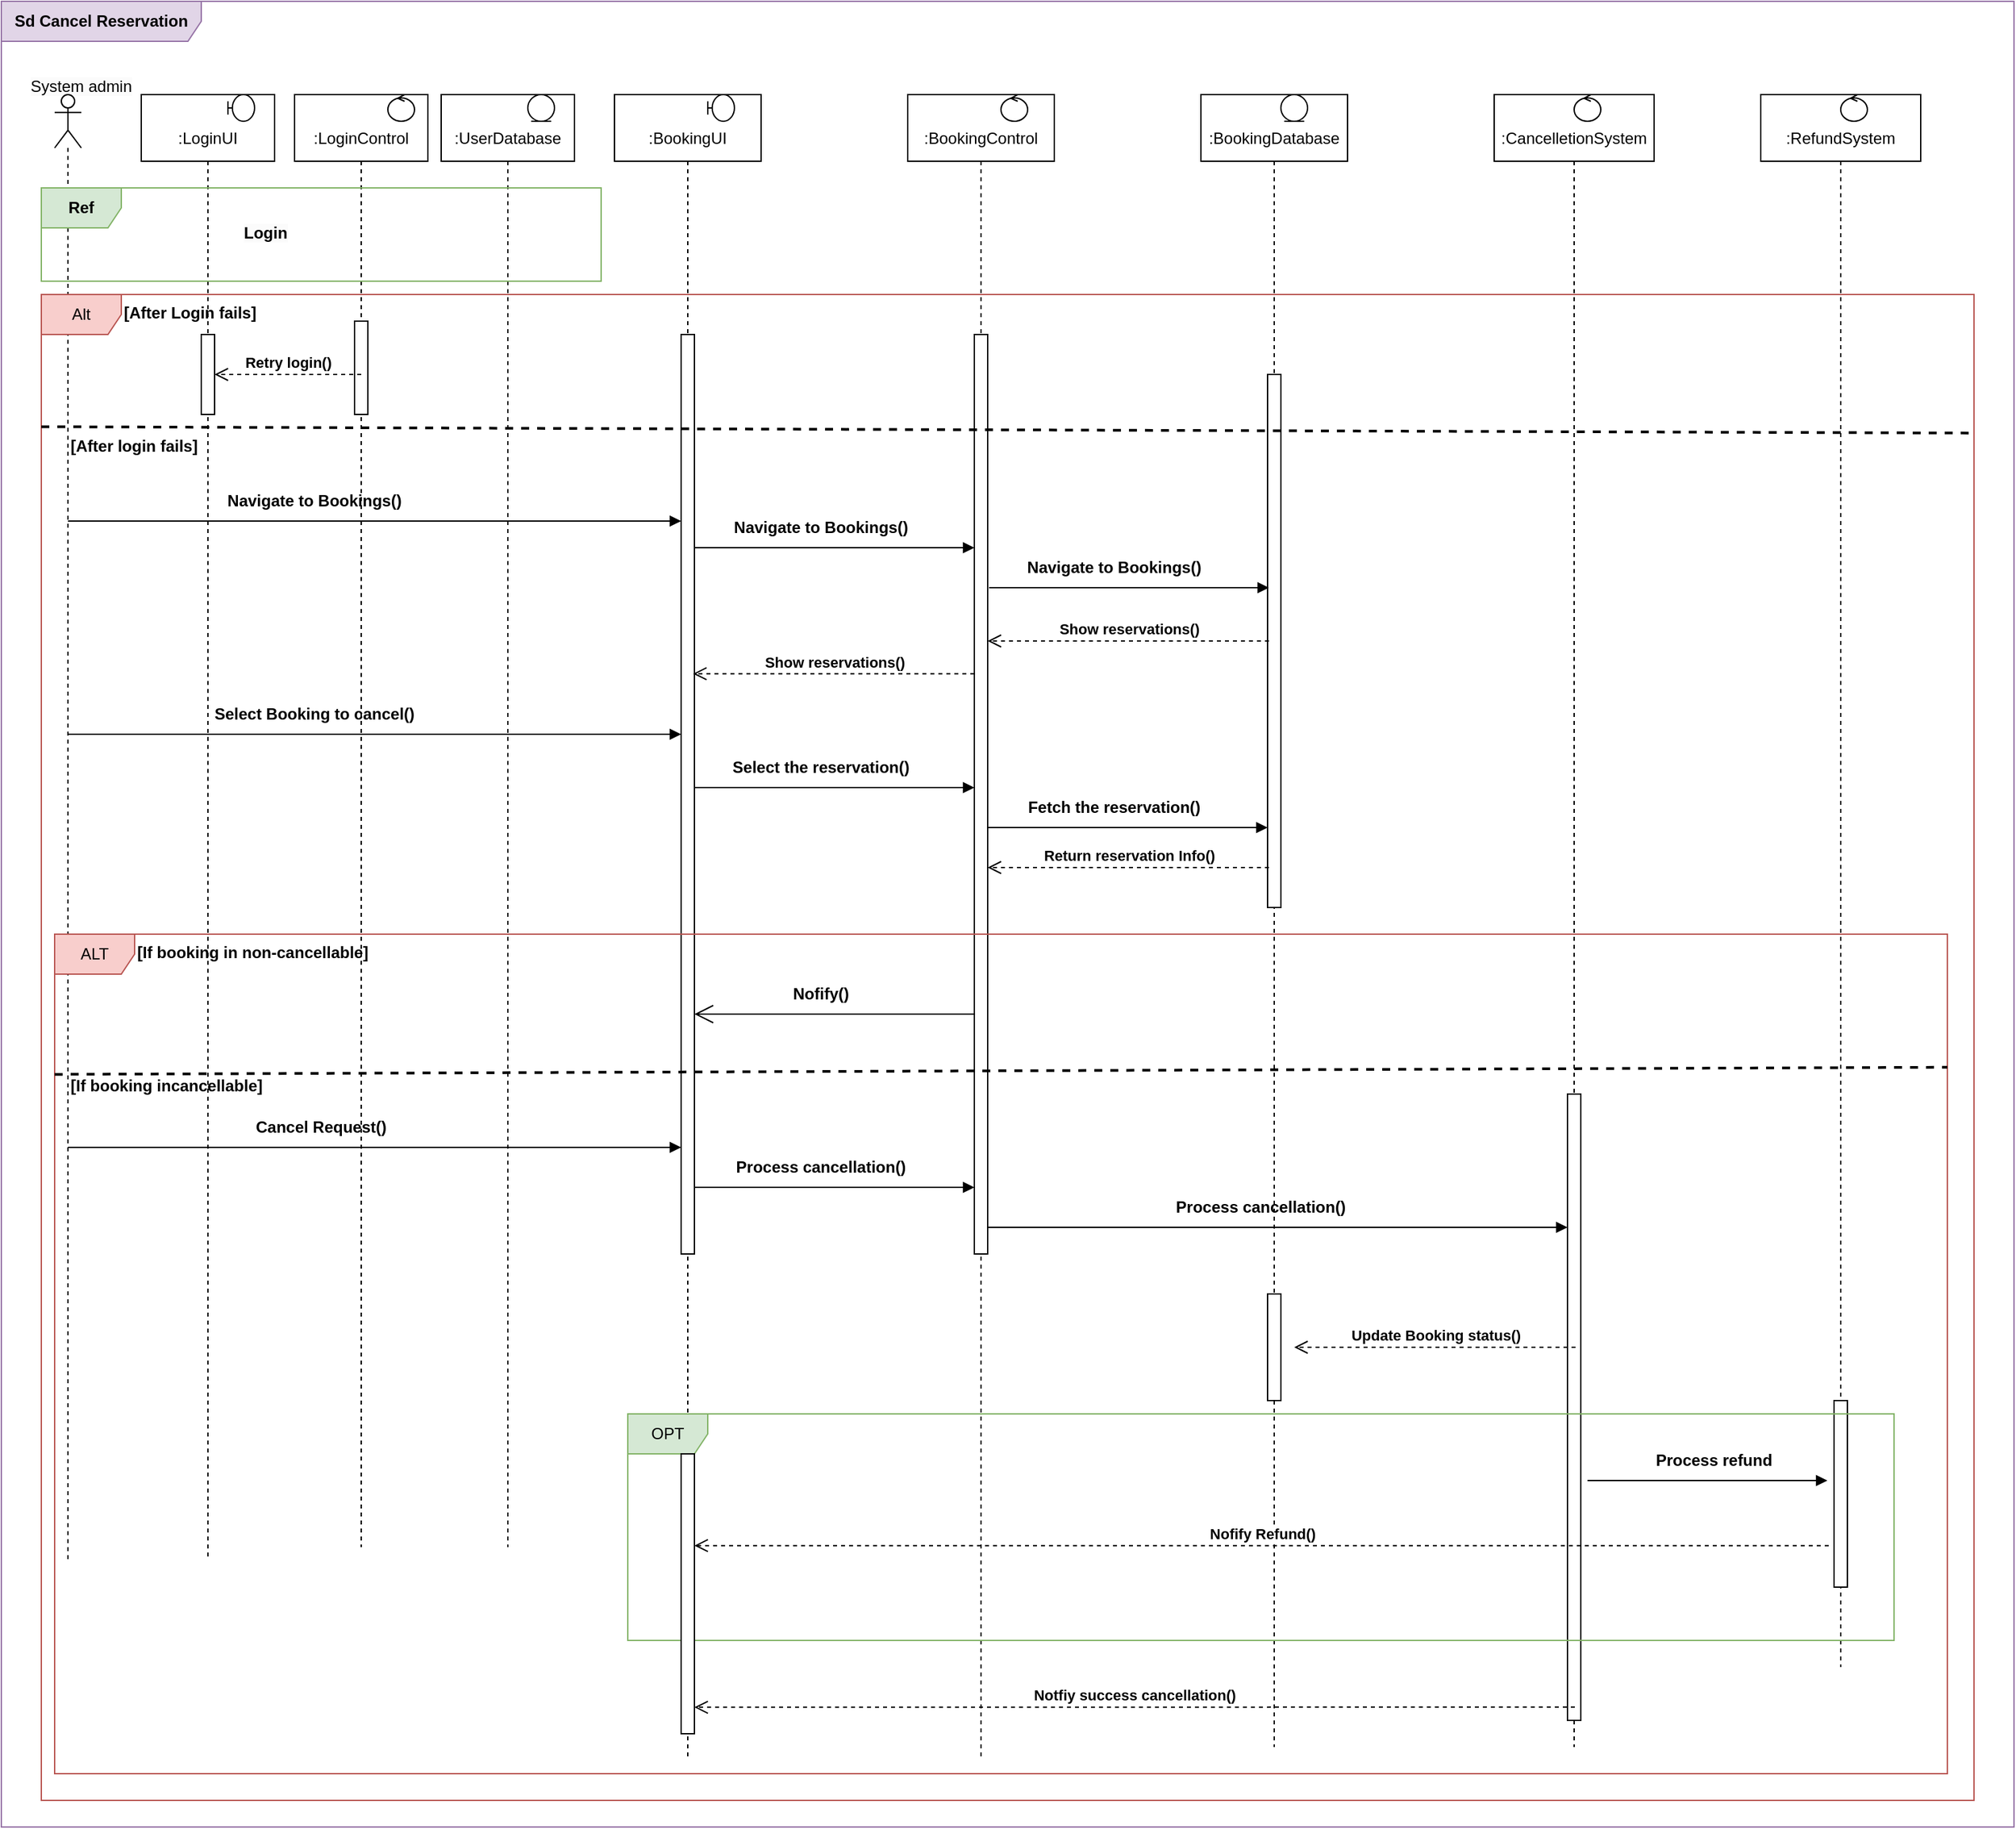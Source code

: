 <mxfile version="24.7.16">
  <diagram name="Page-1" id="2YBvvXClWsGukQMizWep">
    <mxGraphModel dx="2100" dy="1114" grid="1" gridSize="10" guides="1" tooltips="1" connect="1" arrows="1" fold="1" page="1" pageScale="1" pageWidth="850" pageHeight="1100" math="0" shadow="0">
      <root>
        <mxCell id="0" />
        <mxCell id="1" parent="0" />
        <mxCell id="lgK2NmUeRGi96CaiP3lb-1" value="&lt;div&gt;&lt;br&gt;&lt;/div&gt;:LoginUI" style="shape=umlLifeline;perimeter=lifelinePerimeter;whiteSpace=wrap;html=1;container=0;dropTarget=0;collapsible=0;recursiveResize=0;outlineConnect=0;portConstraint=eastwest;newEdgeStyle={&quot;edgeStyle&quot;:&quot;elbowEdgeStyle&quot;,&quot;elbow&quot;:&quot;vertical&quot;,&quot;curved&quot;:0,&quot;rounded&quot;:0};size=50;" vertex="1" parent="1">
          <mxGeometry x="115" y="110" width="100" height="1100" as="geometry" />
        </mxCell>
        <mxCell id="lgK2NmUeRGi96CaiP3lb-2" value="&lt;div&gt;&lt;br&gt;&lt;/div&gt;:LoginControl" style="shape=umlLifeline;perimeter=lifelinePerimeter;whiteSpace=wrap;html=1;container=0;dropTarget=0;collapsible=0;recursiveResize=0;outlineConnect=0;portConstraint=eastwest;newEdgeStyle={&quot;edgeStyle&quot;:&quot;elbowEdgeStyle&quot;,&quot;elbow&quot;:&quot;vertical&quot;,&quot;curved&quot;:0,&quot;rounded&quot;:0};size=50;" vertex="1" parent="1">
          <mxGeometry x="230" y="110" width="100" height="1090" as="geometry" />
        </mxCell>
        <mxCell id="lgK2NmUeRGi96CaiP3lb-60" value="" style="html=1;points=[[0,0,0,0,5],[0,1,0,0,-5],[1,0,0,0,5],[1,1,0,0,-5]];perimeter=orthogonalPerimeter;outlineConnect=0;targetShapes=umlLifeline;portConstraint=eastwest;newEdgeStyle={&quot;curved&quot;:0,&quot;rounded&quot;:0};" vertex="1" parent="lgK2NmUeRGi96CaiP3lb-2">
          <mxGeometry x="45" y="170" width="10" height="70" as="geometry" />
        </mxCell>
        <mxCell id="lgK2NmUeRGi96CaiP3lb-3" value="&lt;b&gt;Sd Cancel Reservation&lt;/b&gt;" style="shape=umlFrame;whiteSpace=wrap;html=1;pointerEvents=0;width=150;height=30;fillColor=#e1d5e7;strokeColor=#9673a6;" vertex="1" parent="1">
          <mxGeometry x="10" y="40" width="1510" height="1370" as="geometry" />
        </mxCell>
        <mxCell id="lgK2NmUeRGi96CaiP3lb-4" value="&lt;span style=&quot;color: rgb(0, 0, 0); font-family: Helvetica; font-size: 12px; font-style: normal; font-variant-ligatures: normal; font-variant-caps: normal; font-weight: 400; letter-spacing: normal; orphans: 2; text-align: center; text-indent: 0px; text-transform: none; widows: 2; word-spacing: 0px; -webkit-text-stroke-width: 0px; white-space: nowrap; background-color: rgb(251, 251, 251); text-decoration-thickness: initial; text-decoration-style: initial; text-decoration-color: initial; display: inline !important; float: none;&quot;&gt;System admin&lt;/span&gt;" style="text;whiteSpace=wrap;html=1;" vertex="1" parent="1">
          <mxGeometry x="30" y="90" width="85" height="40" as="geometry" />
        </mxCell>
        <mxCell id="lgK2NmUeRGi96CaiP3lb-5" value="" style="shape=umlBoundary;whiteSpace=wrap;html=1;" vertex="1" parent="1">
          <mxGeometry x="180" y="110" width="20" height="20" as="geometry" />
        </mxCell>
        <mxCell id="lgK2NmUeRGi96CaiP3lb-6" value="" style="ellipse;shape=umlControl;whiteSpace=wrap;html=1;" vertex="1" parent="1">
          <mxGeometry x="300" y="110" width="20" height="20" as="geometry" />
        </mxCell>
        <mxCell id="lgK2NmUeRGi96CaiP3lb-7" value="" style="shape=umlLifeline;perimeter=lifelinePerimeter;whiteSpace=wrap;html=1;container=1;dropTarget=0;collapsible=0;recursiveResize=0;outlineConnect=0;portConstraint=eastwest;newEdgeStyle={&quot;curved&quot;:0,&quot;rounded&quot;:0};participant=umlActor;" vertex="1" parent="1">
          <mxGeometry x="50" y="110" width="20" height="1100" as="geometry" />
        </mxCell>
        <mxCell id="lgK2NmUeRGi96CaiP3lb-8" value="&lt;div&gt;&lt;br&gt;&lt;/div&gt;:UserDatabase" style="shape=umlLifeline;perimeter=lifelinePerimeter;whiteSpace=wrap;html=1;container=0;dropTarget=0;collapsible=0;recursiveResize=0;outlineConnect=0;portConstraint=eastwest;newEdgeStyle={&quot;edgeStyle&quot;:&quot;elbowEdgeStyle&quot;,&quot;elbow&quot;:&quot;vertical&quot;,&quot;curved&quot;:0,&quot;rounded&quot;:0};size=50;" vertex="1" parent="1">
          <mxGeometry x="340" y="110" width="100" height="1090" as="geometry" />
        </mxCell>
        <mxCell id="lgK2NmUeRGi96CaiP3lb-9" value="" style="ellipse;shape=umlEntity;whiteSpace=wrap;html=1;container=0;" vertex="1" parent="1">
          <mxGeometry x="405" y="110" width="20" height="20" as="geometry" />
        </mxCell>
        <mxCell id="lgK2NmUeRGi96CaiP3lb-10" value="&lt;b&gt;Ref&lt;/b&gt;" style="shape=umlFrame;whiteSpace=wrap;html=1;pointerEvents=0;fillColor=#d5e8d4;strokeColor=#82b366;" vertex="1" parent="1">
          <mxGeometry x="40" y="180" width="420" height="70" as="geometry" />
        </mxCell>
        <mxCell id="lgK2NmUeRGi96CaiP3lb-11" value="&lt;span style=&quot;color: rgb(0, 0, 0); font-family: Helvetica; font-size: 12px; font-style: normal; font-variant-ligatures: normal; font-variant-caps: normal; font-weight: 700; letter-spacing: normal; orphans: 2; text-align: center; text-indent: 0px; text-transform: none; widows: 2; word-spacing: 0px; -webkit-text-stroke-width: 0px; white-space: nowrap; background-color: rgb(251, 251, 251); text-decoration-thickness: initial; text-decoration-style: initial; text-decoration-color: initial; display: inline !important; float: none;&quot;&gt;Login&lt;/span&gt;" style="text;whiteSpace=wrap;html=1;" vertex="1" parent="1">
          <mxGeometry x="190" y="200" width="130" height="40" as="geometry" />
        </mxCell>
        <mxCell id="lgK2NmUeRGi96CaiP3lb-12" value="&lt;div&gt;&lt;span style=&quot;color: rgba(0, 0, 0, 0); font-family: monospace; font-size: 0px; text-align: start; text-wrap: nowrap;&quot;&gt;%3CmxGraphModel%3E%3Croot%3E%3CmxCell%20id%3D%220%22%2F%3E%3CmxCell%20id%3D%221%22%20parent%3D%220%22%2F%3E%3CmxCell%20id%3D%222%22%20value%3D%22%22%20style%3D%22shape%3DumlBoundary%3BwhiteSpace%3Dwrap%3Bhtml%3D1%3B%22%20vertex%3D%221%22%20parent%3D%221%22%3E%3CmxGeometry%20x%3D%22180%22%20y%3D%22110%22%20width%3D%2220%22%20height%3D%2220%22%20as%3D%22geometry%22%2F%3E%3C%2FmxCell%3E%3C%2Froot%3E%3C%2FmxGraphModel%3E&lt;/span&gt;&lt;br&gt;&lt;/div&gt;:BookingUI&lt;div&gt;&lt;/div&gt;" style="shape=umlLifeline;perimeter=lifelinePerimeter;whiteSpace=wrap;html=1;container=0;dropTarget=0;collapsible=0;recursiveResize=0;outlineConnect=0;portConstraint=eastwest;newEdgeStyle={&quot;edgeStyle&quot;:&quot;elbowEdgeStyle&quot;,&quot;elbow&quot;:&quot;vertical&quot;,&quot;curved&quot;:0,&quot;rounded&quot;:0};size=50;" vertex="1" parent="1">
          <mxGeometry x="470" y="110" width="110" height="1250" as="geometry" />
        </mxCell>
        <mxCell id="lgK2NmUeRGi96CaiP3lb-13" value="" style="html=1;points=[[0,0,0,0,5],[0,1,0,0,-5],[1,0,0,0,5],[1,1,0,0,-5]];perimeter=orthogonalPerimeter;outlineConnect=0;targetShapes=umlLifeline;portConstraint=eastwest;newEdgeStyle={&quot;curved&quot;:0,&quot;rounded&quot;:0};" vertex="1" parent="lgK2NmUeRGi96CaiP3lb-12">
          <mxGeometry x="50" y="180" width="10" height="690" as="geometry" />
        </mxCell>
        <mxCell id="lgK2NmUeRGi96CaiP3lb-14" value="" style="shape=umlBoundary;whiteSpace=wrap;html=1;" vertex="1" parent="1">
          <mxGeometry x="540" y="110" width="20" height="20" as="geometry" />
        </mxCell>
        <mxCell id="lgK2NmUeRGi96CaiP3lb-15" value="&lt;div&gt;&lt;span style=&quot;color: rgba(0, 0, 0, 0); font-family: monospace; font-size: 0px; text-align: start; text-wrap: nowrap;&quot;&gt;%3CmxGraphModel%3E%3Croot%3E%3CmxCell%20id%3D%220%22%2F%3E%3CmxCell%20id%3D%221%22%20parent%3D%220%22%2F%3E%3CmxCell%20id%3D%222%22%20value%3D%22%22%20style%3D%22shape%3DumlBoundary%3BwhiteSpace%3Dwrap%3Bhtml%3D1%3B%22%20vertex%3D%221%22%20parent%3D%221%22%3E%3CmxGeometry%20x%3D%22180%22%20y%3D%22110%22%20width%3D%2220%22%20height%3D%2220%22%20as%3D%22geometry%22%2F%3E%3C%2FmxCell%3E%3C%2Froot%3E%3C%2FmxGraphModel%3E&lt;/span&gt;&lt;br&gt;&lt;/div&gt;:BookingControl&lt;div&gt;&lt;/div&gt;" style="shape=umlLifeline;perimeter=lifelinePerimeter;whiteSpace=wrap;html=1;container=0;dropTarget=0;collapsible=0;recursiveResize=0;outlineConnect=0;portConstraint=eastwest;newEdgeStyle={&quot;edgeStyle&quot;:&quot;elbowEdgeStyle&quot;,&quot;elbow&quot;:&quot;vertical&quot;,&quot;curved&quot;:0,&quot;rounded&quot;:0};size=50;" vertex="1" parent="1">
          <mxGeometry x="690" y="110" width="110" height="1250" as="geometry" />
        </mxCell>
        <mxCell id="lgK2NmUeRGi96CaiP3lb-16" value="" style="html=1;points=[[0,0,0,0,5],[0,1,0,0,-5],[1,0,0,0,5],[1,1,0,0,-5]];perimeter=orthogonalPerimeter;outlineConnect=0;targetShapes=umlLifeline;portConstraint=eastwest;newEdgeStyle={&quot;curved&quot;:0,&quot;rounded&quot;:0};" vertex="1" parent="lgK2NmUeRGi96CaiP3lb-15">
          <mxGeometry x="50" y="180" width="10" height="690" as="geometry" />
        </mxCell>
        <mxCell id="lgK2NmUeRGi96CaiP3lb-17" value="&lt;div&gt;&lt;span style=&quot;color: rgba(0, 0, 0, 0); font-family: monospace; font-size: 0px; text-align: start; text-wrap: nowrap;&quot;&gt;%3CmxGraphModel%3E%3Croot%3E%3CmxCell%20id%3D%220%22%2F%3E%3CmxCell%20id%3D%221%22%20parent%3D%220%22%2F%3E%3CmxCell%20id%3D%222%22%20value%3D%22%22%20style%3D%22shape%3DumlBoundary%3BwhiteSpace%3Dwrap%3Bhtml%3D1%3B%22%20vertex%3D%221%22%20parent%3D%221%22%3E%3CmxGeometry%20x%3D%22180%22%20y%3D%22110%22%20width%3D%2220%22%20height%3D%2220%22%20as%3D%22geometry%22%2F%3E%3C%2FmxCell%3E%3C%2Froot%3E%3C%2FmxGraphModel%3E&lt;/span&gt;&lt;br&gt;&lt;/div&gt;:BookingDatabase&lt;div&gt;&lt;/div&gt;" style="shape=umlLifeline;perimeter=lifelinePerimeter;whiteSpace=wrap;html=1;container=0;dropTarget=0;collapsible=0;recursiveResize=0;outlineConnect=0;portConstraint=eastwest;newEdgeStyle={&quot;edgeStyle&quot;:&quot;elbowEdgeStyle&quot;,&quot;elbow&quot;:&quot;vertical&quot;,&quot;curved&quot;:0,&quot;rounded&quot;:0};size=50;" vertex="1" parent="1">
          <mxGeometry x="910" y="110" width="110" height="1240" as="geometry" />
        </mxCell>
        <mxCell id="lgK2NmUeRGi96CaiP3lb-18" value="" style="html=1;points=[[0,0,0,0,5],[0,1,0,0,-5],[1,0,0,0,5],[1,1,0,0,-5]];perimeter=orthogonalPerimeter;outlineConnect=0;targetShapes=umlLifeline;portConstraint=eastwest;newEdgeStyle={&quot;curved&quot;:0,&quot;rounded&quot;:0};" vertex="1" parent="lgK2NmUeRGi96CaiP3lb-17">
          <mxGeometry x="50" y="210" width="10" height="400" as="geometry" />
        </mxCell>
        <mxCell id="lgK2NmUeRGi96CaiP3lb-19" value="" style="ellipse;shape=umlEntity;whiteSpace=wrap;html=1;container=0;" vertex="1" parent="1">
          <mxGeometry x="970" y="110" width="20" height="20" as="geometry" />
        </mxCell>
        <mxCell id="lgK2NmUeRGi96CaiP3lb-20" value="" style="ellipse;shape=umlControl;whiteSpace=wrap;html=1;" vertex="1" parent="1">
          <mxGeometry x="760" y="110" width="20" height="20" as="geometry" />
        </mxCell>
        <mxCell id="lgK2NmUeRGi96CaiP3lb-55" value="Alt" style="shape=umlFrame;whiteSpace=wrap;html=1;pointerEvents=0;fillColor=#f8cecc;strokeColor=#b85450;" vertex="1" parent="1">
          <mxGeometry x="40" y="260" width="1450" height="1130" as="geometry" />
        </mxCell>
        <mxCell id="lgK2NmUeRGi96CaiP3lb-56" value="" style="endArrow=none;dashed=1;html=1;rounded=0;fontStyle=1;labelBorderColor=none;textShadow=0;verticalAlign=middle;fontSize=18;strokeWidth=2;entryX=0.999;entryY=0.092;entryDx=0;entryDy=0;entryPerimeter=0;" edge="1" parent="1" target="lgK2NmUeRGi96CaiP3lb-55">
          <mxGeometry width="50" height="50" relative="1" as="geometry">
            <mxPoint x="40" y="359.2" as="sourcePoint" />
            <mxPoint x="344" y="360" as="targetPoint" />
          </mxGeometry>
        </mxCell>
        <mxCell id="lgK2NmUeRGi96CaiP3lb-57" value="&lt;div style=&quot;text-align: center;&quot;&gt;&lt;span style=&quot;text-wrap: nowrap;&quot;&gt;[After Login fails]&lt;/span&gt;&lt;/div&gt;" style="text;whiteSpace=wrap;html=1;fontStyle=1" vertex="1" parent="1">
          <mxGeometry x="100" y="260" width="60" height="40" as="geometry" />
        </mxCell>
        <mxCell id="lgK2NmUeRGi96CaiP3lb-58" value="&lt;b&gt;Retry login()&lt;/b&gt;" style="html=1;verticalAlign=bottom;endArrow=open;dashed=1;endSize=8;curved=0;rounded=0;" edge="1" parent="1">
          <mxGeometry relative="1" as="geometry">
            <mxPoint x="280" y="320" as="sourcePoint" />
            <mxPoint x="170" y="320" as="targetPoint" />
          </mxGeometry>
        </mxCell>
        <mxCell id="lgK2NmUeRGi96CaiP3lb-59" value="&lt;div style=&quot;text-align: center;&quot;&gt;&lt;span style=&quot;text-wrap: nowrap;&quot;&gt;[After login fails]&lt;/span&gt;&lt;/div&gt;" style="text;whiteSpace=wrap;html=1;fontStyle=1" vertex="1" parent="1">
          <mxGeometry x="60" y="360" width="60" height="40" as="geometry" />
        </mxCell>
        <mxCell id="lgK2NmUeRGi96CaiP3lb-61" value="" style="html=1;points=[[0,0,0,0,5],[0,1,0,0,-5],[1,0,0,0,5],[1,1,0,0,-5]];perimeter=orthogonalPerimeter;outlineConnect=0;targetShapes=umlLifeline;portConstraint=eastwest;newEdgeStyle={&quot;curved&quot;:0,&quot;rounded&quot;:0};" vertex="1" parent="1">
          <mxGeometry x="160" y="290" width="10" height="60" as="geometry" />
        </mxCell>
        <mxCell id="lgK2NmUeRGi96CaiP3lb-63" value="&lt;div&gt;&lt;span style=&quot;color: rgba(0, 0, 0, 0); font-family: monospace; font-size: 0px; text-align: start; text-wrap: nowrap;&quot;&gt;%3CmxGraphModel%3E%3Croot%3E%3CmxCell%20id%3D%220%22%2F%3E%3CmxCell%20id%3D%221%22%20parent%3D%220%22%2F%3E%3CmxCell%20id%3D%222%22%20value%3D%22%22%20style%3D%22shape%3DumlBoundary%3BwhiteSpace%3Dwrap%3Bhtml%3D1%3B%22%20vertex%3D%221%22%20parent%3D%221%22%3E%3CmxGeometry%20x%3D%22180%22%20y%3D%22110%22%20width%3D%2220%22%20height%3D%2220%22%20as%3D%22geometry%22%2F%3E%3C%2FmxCell%3E%3C%2Froot%3E%3C%2FmxGraphModel%3E&lt;/span&gt;&lt;br&gt;&lt;/div&gt;:CancelletionSystem&lt;div&gt;&lt;/div&gt;" style="shape=umlLifeline;perimeter=lifelinePerimeter;whiteSpace=wrap;html=1;container=0;dropTarget=0;collapsible=0;recursiveResize=0;outlineConnect=0;portConstraint=eastwest;newEdgeStyle={&quot;edgeStyle&quot;:&quot;elbowEdgeStyle&quot;,&quot;elbow&quot;:&quot;vertical&quot;,&quot;curved&quot;:0,&quot;rounded&quot;:0};size=50;" vertex="1" parent="1">
          <mxGeometry x="1130" y="110" width="120" height="1240" as="geometry" />
        </mxCell>
        <mxCell id="lgK2NmUeRGi96CaiP3lb-64" value="" style="html=1;points=[[0,0,0,0,5],[0,1,0,0,-5],[1,0,0,0,5],[1,1,0,0,-5]];perimeter=orthogonalPerimeter;outlineConnect=0;targetShapes=umlLifeline;portConstraint=eastwest;newEdgeStyle={&quot;curved&quot;:0,&quot;rounded&quot;:0};" vertex="1" parent="lgK2NmUeRGi96CaiP3lb-63">
          <mxGeometry x="55" y="750" width="10" height="470" as="geometry" />
        </mxCell>
        <mxCell id="lgK2NmUeRGi96CaiP3lb-65" value="" style="ellipse;shape=umlControl;whiteSpace=wrap;html=1;" vertex="1" parent="1">
          <mxGeometry x="1190" y="110" width="20" height="20" as="geometry" />
        </mxCell>
        <mxCell id="lgK2NmUeRGi96CaiP3lb-67" value="&lt;div&gt;&lt;span style=&quot;color: rgba(0, 0, 0, 0); font-family: monospace; font-size: 0px; text-align: start; text-wrap: nowrap;&quot;&gt;%3CmxGraphModel%3E%3Croot%3E%3CmxCell%20id%3D%220%22%2F%3E%3CmxCell%20id%3D%221%22%20parent%3D%220%22%2F%3E%3CmxCell%20id%3D%222%22%20value%3D%22%22%20style%3D%22shape%3DumlBoundary%3BwhiteSpace%3Dwrap%3Bhtml%3D1%3B%22%20vertex%3D%221%22%20parent%3D%221%22%3E%3CmxGeometry%20x%3D%22180%22%20y%3D%22110%22%20width%3D%2220%22%20height%3D%2220%22%20as%3D%22geometry%22%2F%3E%3C%2FmxCell%3E%3C%2Froot%3E%3C%2FmxGraphModel%3E&lt;/span&gt;&lt;br&gt;&lt;/div&gt;:RefundSystem&lt;div&gt;&lt;/div&gt;" style="shape=umlLifeline;perimeter=lifelinePerimeter;whiteSpace=wrap;html=1;container=0;dropTarget=0;collapsible=0;recursiveResize=0;outlineConnect=0;portConstraint=eastwest;newEdgeStyle={&quot;edgeStyle&quot;:&quot;elbowEdgeStyle&quot;,&quot;elbow&quot;:&quot;vertical&quot;,&quot;curved&quot;:0,&quot;rounded&quot;:0};size=50;" vertex="1" parent="1">
          <mxGeometry x="1330" y="110" width="120" height="1180" as="geometry" />
        </mxCell>
        <mxCell id="lgK2NmUeRGi96CaiP3lb-68" value="" style="html=1;points=[[0,0,0,0,5],[0,1,0,0,-5],[1,0,0,0,5],[1,1,0,0,-5]];perimeter=orthogonalPerimeter;outlineConnect=0;targetShapes=umlLifeline;portConstraint=eastwest;newEdgeStyle={&quot;curved&quot;:0,&quot;rounded&quot;:0};" vertex="1" parent="lgK2NmUeRGi96CaiP3lb-67">
          <mxGeometry x="55" y="980" width="10" height="140" as="geometry" />
        </mxCell>
        <mxCell id="lgK2NmUeRGi96CaiP3lb-69" value="" style="ellipse;shape=umlControl;whiteSpace=wrap;html=1;" vertex="1" parent="1">
          <mxGeometry x="1390" y="110" width="20" height="20" as="geometry" />
        </mxCell>
        <mxCell id="lgK2NmUeRGi96CaiP3lb-70" value="Navigate to Bookings()" style="text;html=1;align=center;verticalAlign=middle;whiteSpace=wrap;rounded=0;fontStyle=1" vertex="1" parent="1">
          <mxGeometry x="140" y="400" width="210" height="30" as="geometry" />
        </mxCell>
        <mxCell id="lgK2NmUeRGi96CaiP3lb-73" value="Select Booking to cancel()" style="text;html=1;align=center;verticalAlign=middle;whiteSpace=wrap;rounded=0;fontStyle=1" vertex="1" parent="1">
          <mxGeometry x="140" y="560" width="210" height="30" as="geometry" />
        </mxCell>
        <mxCell id="lgK2NmUeRGi96CaiP3lb-74" value="" style="html=1;verticalAlign=bottom;endArrow=block;curved=0;rounded=0;" edge="1" parent="1">
          <mxGeometry width="80" relative="1" as="geometry">
            <mxPoint x="60" y="590" as="sourcePoint" />
            <mxPoint x="520" y="590" as="targetPoint" />
          </mxGeometry>
        </mxCell>
        <mxCell id="lgK2NmUeRGi96CaiP3lb-75" value="" style="html=1;verticalAlign=bottom;endArrow=block;curved=0;rounded=0;" edge="1" parent="1">
          <mxGeometry width="80" relative="1" as="geometry">
            <mxPoint x="60" y="430" as="sourcePoint" />
            <mxPoint x="520" y="430" as="targetPoint" />
          </mxGeometry>
        </mxCell>
        <mxCell id="lgK2NmUeRGi96CaiP3lb-76" value="" style="html=1;verticalAlign=bottom;endArrow=block;curved=0;rounded=0;" edge="1" parent="1" target="lgK2NmUeRGi96CaiP3lb-16">
          <mxGeometry width="80" relative="1" as="geometry">
            <mxPoint x="530" y="450" as="sourcePoint" />
            <mxPoint x="990" y="450" as="targetPoint" />
          </mxGeometry>
        </mxCell>
        <mxCell id="lgK2NmUeRGi96CaiP3lb-77" value="Navigate to Bookings()" style="text;html=1;align=center;verticalAlign=middle;whiteSpace=wrap;rounded=0;fontStyle=1" vertex="1" parent="1">
          <mxGeometry x="520" y="420" width="210" height="30" as="geometry" />
        </mxCell>
        <mxCell id="lgK2NmUeRGi96CaiP3lb-78" value="Navigate to Bookings()" style="text;html=1;align=center;verticalAlign=middle;whiteSpace=wrap;rounded=0;fontStyle=1" vertex="1" parent="1">
          <mxGeometry x="740" y="450" width="210" height="30" as="geometry" />
        </mxCell>
        <mxCell id="lgK2NmUeRGi96CaiP3lb-79" value="" style="html=1;verticalAlign=bottom;endArrow=block;curved=0;rounded=0;" edge="1" parent="1">
          <mxGeometry width="80" relative="1" as="geometry">
            <mxPoint x="751" y="480" as="sourcePoint" />
            <mxPoint x="961" y="480" as="targetPoint" />
          </mxGeometry>
        </mxCell>
        <mxCell id="lgK2NmUeRGi96CaiP3lb-80" value="&lt;b&gt;Show reservations()&lt;/b&gt;" style="html=1;verticalAlign=bottom;endArrow=open;dashed=1;endSize=8;curved=0;rounded=0;" edge="1" parent="1" target="lgK2NmUeRGi96CaiP3lb-16">
          <mxGeometry relative="1" as="geometry">
            <mxPoint x="961" y="520" as="sourcePoint" />
            <mxPoint x="851" y="520" as="targetPoint" />
          </mxGeometry>
        </mxCell>
        <mxCell id="lgK2NmUeRGi96CaiP3lb-81" value="&lt;b&gt;Show reservations()&lt;/b&gt;" style="html=1;verticalAlign=bottom;endArrow=open;dashed=1;endSize=8;curved=0;rounded=0;" edge="1" parent="1">
          <mxGeometry relative="1" as="geometry">
            <mxPoint x="740" y="544.58" as="sourcePoint" />
            <mxPoint x="529" y="544.58" as="targetPoint" />
          </mxGeometry>
        </mxCell>
        <mxCell id="lgK2NmUeRGi96CaiP3lb-82" value="Select the reservation()" style="text;html=1;align=center;verticalAlign=middle;whiteSpace=wrap;rounded=0;fontStyle=1" vertex="1" parent="1">
          <mxGeometry x="520" y="600" width="210" height="30" as="geometry" />
        </mxCell>
        <mxCell id="lgK2NmUeRGi96CaiP3lb-83" value="" style="html=1;verticalAlign=bottom;endArrow=block;curved=0;rounded=0;" edge="1" parent="1">
          <mxGeometry width="80" relative="1" as="geometry">
            <mxPoint x="530" y="630" as="sourcePoint" />
            <mxPoint x="740" y="630" as="targetPoint" />
          </mxGeometry>
        </mxCell>
        <mxCell id="lgK2NmUeRGi96CaiP3lb-84" value="" style="html=1;verticalAlign=bottom;endArrow=block;curved=0;rounded=0;" edge="1" parent="1">
          <mxGeometry width="80" relative="1" as="geometry">
            <mxPoint x="750" y="660" as="sourcePoint" />
            <mxPoint x="960" y="660" as="targetPoint" />
          </mxGeometry>
        </mxCell>
        <mxCell id="lgK2NmUeRGi96CaiP3lb-85" value="Fetch the reservation()" style="text;html=1;align=center;verticalAlign=middle;whiteSpace=wrap;rounded=0;fontStyle=1" vertex="1" parent="1">
          <mxGeometry x="740" y="630" width="210" height="30" as="geometry" />
        </mxCell>
        <mxCell id="lgK2NmUeRGi96CaiP3lb-86" value="&lt;b&gt;Return reservation Info()&lt;/b&gt;" style="html=1;verticalAlign=bottom;endArrow=open;dashed=1;endSize=8;curved=0;rounded=0;" edge="1" parent="1">
          <mxGeometry relative="1" as="geometry">
            <mxPoint x="961" y="690" as="sourcePoint" />
            <mxPoint x="750" y="690" as="targetPoint" />
          </mxGeometry>
        </mxCell>
        <mxCell id="lgK2NmUeRGi96CaiP3lb-87" value="ALT" style="shape=umlFrame;whiteSpace=wrap;html=1;pointerEvents=0;fillColor=#f8cecc;strokeColor=#b85450;" vertex="1" parent="1">
          <mxGeometry x="50" y="740" width="1420" height="630" as="geometry" />
        </mxCell>
        <mxCell id="lgK2NmUeRGi96CaiP3lb-88" value="" style="endArrow=none;dashed=1;html=1;rounded=0;fontStyle=1;labelBorderColor=none;textShadow=0;verticalAlign=middle;fontSize=18;strokeWidth=2;entryX=0.999;entryY=0.133;entryDx=0;entryDy=0;entryPerimeter=0;exitX=0;exitY=0.167;exitDx=0;exitDy=0;exitPerimeter=0;movable=1;resizable=1;rotatable=1;deletable=1;editable=1;locked=0;connectable=1;" edge="1" parent="1" source="lgK2NmUeRGi96CaiP3lb-87">
          <mxGeometry width="50" height="50" relative="1" as="geometry">
            <mxPoint x="60" y="840" as="sourcePoint" />
            <mxPoint x="1470" y="839.89" as="targetPoint" />
          </mxGeometry>
        </mxCell>
        <mxCell id="lgK2NmUeRGi96CaiP3lb-89" value="&lt;div style=&quot;text-align: center;&quot;&gt;&lt;span style=&quot;text-wrap: nowrap;&quot;&gt;[If booking in non-cancellable]&lt;/span&gt;&lt;/div&gt;" style="text;whiteSpace=wrap;html=1;fontStyle=1" vertex="1" parent="1">
          <mxGeometry x="110" y="740" width="60" height="40" as="geometry" />
        </mxCell>
        <mxCell id="lgK2NmUeRGi96CaiP3lb-90" value="" style="endArrow=open;endFill=1;endSize=12;html=1;rounded=0;" edge="1" parent="1">
          <mxGeometry width="160" relative="1" as="geometry">
            <mxPoint x="740" y="800.0" as="sourcePoint" />
            <mxPoint x="530" y="800" as="targetPoint" />
          </mxGeometry>
        </mxCell>
        <mxCell id="lgK2NmUeRGi96CaiP3lb-95" value="Nofify()" style="text;html=1;align=center;verticalAlign=middle;whiteSpace=wrap;rounded=0;fontStyle=1" vertex="1" parent="1">
          <mxGeometry x="520" y="770" width="210" height="30" as="geometry" />
        </mxCell>
        <mxCell id="lgK2NmUeRGi96CaiP3lb-96" value="&lt;div style=&quot;text-align: center;&quot;&gt;&lt;span style=&quot;text-wrap: nowrap;&quot;&gt;[If booking incancellable]&lt;/span&gt;&lt;/div&gt;" style="text;whiteSpace=wrap;html=1;fontStyle=1" vertex="1" parent="1">
          <mxGeometry x="60" y="840" width="60" height="40" as="geometry" />
        </mxCell>
        <mxCell id="lgK2NmUeRGi96CaiP3lb-97" value="" style="html=1;verticalAlign=bottom;endArrow=block;curved=0;rounded=0;" edge="1" parent="1">
          <mxGeometry width="80" relative="1" as="geometry">
            <mxPoint x="60" y="900" as="sourcePoint" />
            <mxPoint x="520" y="900" as="targetPoint" />
          </mxGeometry>
        </mxCell>
        <mxCell id="lgK2NmUeRGi96CaiP3lb-98" value="Cancel Request()" style="text;html=1;align=center;verticalAlign=middle;whiteSpace=wrap;rounded=0;fontStyle=1" vertex="1" parent="1">
          <mxGeometry x="145" y="870" width="210" height="30" as="geometry" />
        </mxCell>
        <mxCell id="lgK2NmUeRGi96CaiP3lb-99" value="Process cancellation()" style="text;html=1;align=center;verticalAlign=middle;whiteSpace=wrap;rounded=0;fontStyle=1" vertex="1" parent="1">
          <mxGeometry x="520" y="900" width="210" height="30" as="geometry" />
        </mxCell>
        <mxCell id="lgK2NmUeRGi96CaiP3lb-100" value="" style="html=1;verticalAlign=bottom;endArrow=block;curved=0;rounded=0;" edge="1" parent="1">
          <mxGeometry width="80" relative="1" as="geometry">
            <mxPoint x="530" y="930" as="sourcePoint" />
            <mxPoint x="740" y="930" as="targetPoint" />
          </mxGeometry>
        </mxCell>
        <mxCell id="lgK2NmUeRGi96CaiP3lb-101" value="Process cancellation()" style="text;html=1;align=center;verticalAlign=middle;whiteSpace=wrap;rounded=0;fontStyle=1" vertex="1" parent="1">
          <mxGeometry x="850" y="930" width="210" height="30" as="geometry" />
        </mxCell>
        <mxCell id="lgK2NmUeRGi96CaiP3lb-102" value="" style="html=1;verticalAlign=bottom;endArrow=block;curved=0;rounded=0;" edge="1" parent="1" target="lgK2NmUeRGi96CaiP3lb-64">
          <mxGeometry width="80" relative="1" as="geometry">
            <mxPoint x="750" y="960" as="sourcePoint" />
            <mxPoint x="960" y="960" as="targetPoint" />
          </mxGeometry>
        </mxCell>
        <mxCell id="lgK2NmUeRGi96CaiP3lb-103" value="" style="html=1;points=[[0,0,0,0,5],[0,1,0,0,-5],[1,0,0,0,5],[1,1,0,0,-5]];perimeter=orthogonalPerimeter;outlineConnect=0;targetShapes=umlLifeline;portConstraint=eastwest;newEdgeStyle={&quot;curved&quot;:0,&quot;rounded&quot;:0};" vertex="1" parent="1">
          <mxGeometry x="960" y="1010" width="10" height="80" as="geometry" />
        </mxCell>
        <mxCell id="lgK2NmUeRGi96CaiP3lb-104" value="&lt;b&gt;Nofify Refund()&lt;/b&gt;" style="html=1;verticalAlign=bottom;endArrow=open;dashed=1;endSize=8;curved=0;rounded=0;" edge="1" parent="1" target="lgK2NmUeRGi96CaiP3lb-109">
          <mxGeometry relative="1" as="geometry">
            <mxPoint x="1381" y="1198.82" as="sourcePoint" />
            <mxPoint x="1170" y="1198.82" as="targetPoint" />
          </mxGeometry>
        </mxCell>
        <mxCell id="lgK2NmUeRGi96CaiP3lb-105" value="OPT" style="shape=umlFrame;whiteSpace=wrap;html=1;pointerEvents=0;fillColor=#d5e8d4;strokeColor=#82b366;" vertex="1" parent="1">
          <mxGeometry x="480" y="1100" width="950" height="170" as="geometry" />
        </mxCell>
        <mxCell id="lgK2NmUeRGi96CaiP3lb-106" value="Process refund" style="text;html=1;align=center;verticalAlign=middle;whiteSpace=wrap;rounded=0;fontStyle=1" vertex="1" parent="1">
          <mxGeometry x="1190" y="1120" width="210" height="30" as="geometry" />
        </mxCell>
        <mxCell id="lgK2NmUeRGi96CaiP3lb-107" value="" style="html=1;verticalAlign=bottom;endArrow=block;curved=0;rounded=0;" edge="1" parent="1">
          <mxGeometry width="80" relative="1" as="geometry">
            <mxPoint x="1200" y="1150" as="sourcePoint" />
            <mxPoint x="1380" y="1150" as="targetPoint" />
          </mxGeometry>
        </mxCell>
        <mxCell id="lgK2NmUeRGi96CaiP3lb-108" value="&lt;b&gt;Update Booking status()&lt;/b&gt;" style="html=1;verticalAlign=bottom;endArrow=open;dashed=1;endSize=8;curved=0;rounded=0;" edge="1" parent="1">
          <mxGeometry relative="1" as="geometry">
            <mxPoint x="1191" y="1050" as="sourcePoint" />
            <mxPoint x="980" y="1050" as="targetPoint" />
          </mxGeometry>
        </mxCell>
        <mxCell id="lgK2NmUeRGi96CaiP3lb-109" value="" style="html=1;points=[[0,0,0,0,5],[0,1,0,0,-5],[1,0,0,0,5],[1,1,0,0,-5]];perimeter=orthogonalPerimeter;outlineConnect=0;targetShapes=umlLifeline;portConstraint=eastwest;newEdgeStyle={&quot;curved&quot;:0,&quot;rounded&quot;:0};" vertex="1" parent="1">
          <mxGeometry x="520" y="1130" width="10" height="210" as="geometry" />
        </mxCell>
        <mxCell id="lgK2NmUeRGi96CaiP3lb-110" value="&lt;b&gt;Notfiy success cancellation()&lt;/b&gt;" style="html=1;verticalAlign=bottom;endArrow=open;dashed=1;endSize=8;curved=0;rounded=0;" edge="1" parent="1">
          <mxGeometry relative="1" as="geometry">
            <mxPoint x="1190.5" y="1320" as="sourcePoint" />
            <mxPoint x="530" y="1320.18" as="targetPoint" />
          </mxGeometry>
        </mxCell>
      </root>
    </mxGraphModel>
  </diagram>
</mxfile>
